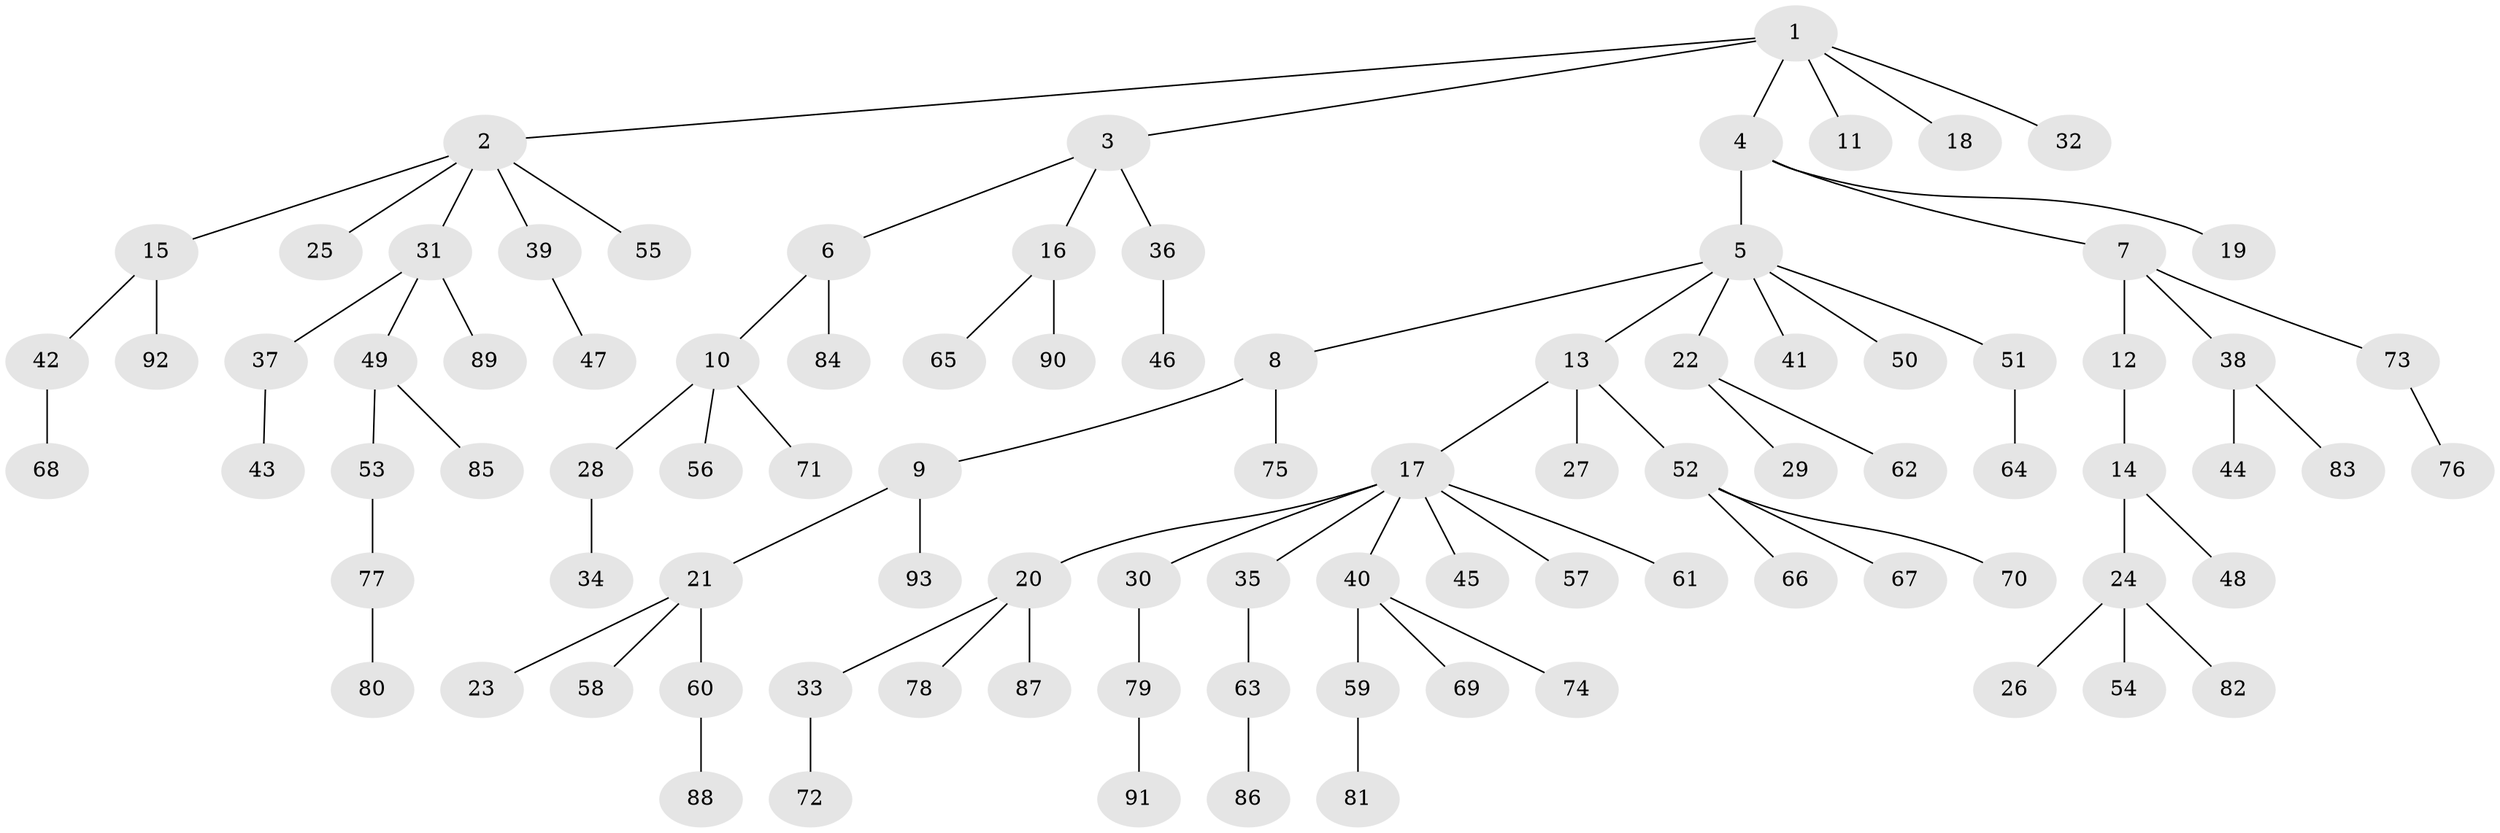 // coarse degree distribution, {9: 0.01818181818181818, 4: 0.09090909090909091, 6: 0.01818181818181818, 3: 0.12727272727272726, 2: 0.12727272727272726, 1: 0.6, 5: 0.01818181818181818}
// Generated by graph-tools (version 1.1) at 2025/19/03/04/25 18:19:25]
// undirected, 93 vertices, 92 edges
graph export_dot {
graph [start="1"]
  node [color=gray90,style=filled];
  1;
  2;
  3;
  4;
  5;
  6;
  7;
  8;
  9;
  10;
  11;
  12;
  13;
  14;
  15;
  16;
  17;
  18;
  19;
  20;
  21;
  22;
  23;
  24;
  25;
  26;
  27;
  28;
  29;
  30;
  31;
  32;
  33;
  34;
  35;
  36;
  37;
  38;
  39;
  40;
  41;
  42;
  43;
  44;
  45;
  46;
  47;
  48;
  49;
  50;
  51;
  52;
  53;
  54;
  55;
  56;
  57;
  58;
  59;
  60;
  61;
  62;
  63;
  64;
  65;
  66;
  67;
  68;
  69;
  70;
  71;
  72;
  73;
  74;
  75;
  76;
  77;
  78;
  79;
  80;
  81;
  82;
  83;
  84;
  85;
  86;
  87;
  88;
  89;
  90;
  91;
  92;
  93;
  1 -- 2;
  1 -- 3;
  1 -- 4;
  1 -- 11;
  1 -- 18;
  1 -- 32;
  2 -- 15;
  2 -- 25;
  2 -- 31;
  2 -- 39;
  2 -- 55;
  3 -- 6;
  3 -- 16;
  3 -- 36;
  4 -- 5;
  4 -- 7;
  4 -- 19;
  5 -- 8;
  5 -- 13;
  5 -- 22;
  5 -- 41;
  5 -- 50;
  5 -- 51;
  6 -- 10;
  6 -- 84;
  7 -- 12;
  7 -- 38;
  7 -- 73;
  8 -- 9;
  8 -- 75;
  9 -- 21;
  9 -- 93;
  10 -- 28;
  10 -- 56;
  10 -- 71;
  12 -- 14;
  13 -- 17;
  13 -- 27;
  13 -- 52;
  14 -- 24;
  14 -- 48;
  15 -- 42;
  15 -- 92;
  16 -- 65;
  16 -- 90;
  17 -- 20;
  17 -- 30;
  17 -- 35;
  17 -- 40;
  17 -- 45;
  17 -- 57;
  17 -- 61;
  20 -- 33;
  20 -- 78;
  20 -- 87;
  21 -- 23;
  21 -- 58;
  21 -- 60;
  22 -- 29;
  22 -- 62;
  24 -- 26;
  24 -- 54;
  24 -- 82;
  28 -- 34;
  30 -- 79;
  31 -- 37;
  31 -- 49;
  31 -- 89;
  33 -- 72;
  35 -- 63;
  36 -- 46;
  37 -- 43;
  38 -- 44;
  38 -- 83;
  39 -- 47;
  40 -- 59;
  40 -- 69;
  40 -- 74;
  42 -- 68;
  49 -- 53;
  49 -- 85;
  51 -- 64;
  52 -- 66;
  52 -- 67;
  52 -- 70;
  53 -- 77;
  59 -- 81;
  60 -- 88;
  63 -- 86;
  73 -- 76;
  77 -- 80;
  79 -- 91;
}
